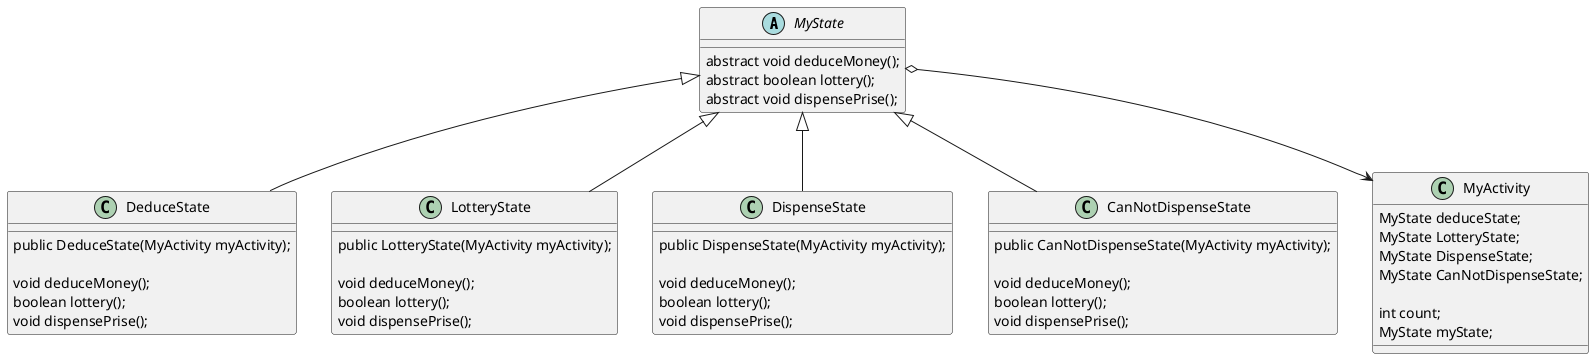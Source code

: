 @startuml

abstract class MyState{
    abstract void deduceMoney();
    abstract boolean lottery();
    abstract void dispensePrise();
}

class DeduceState extends MyState{
    public DeduceState(MyActivity myActivity);

    void deduceMoney();
    boolean lottery();
    void dispensePrise();

}

class LotteryState extends MyState{
    public LotteryState(MyActivity myActivity);

    void deduceMoney();
    boolean lottery();
    void dispensePrise();

}

class DispenseState extends MyState{
    public DispenseState(MyActivity myActivity);

    void deduceMoney();
    boolean lottery();
    void dispensePrise();

}

class CanNotDispenseState extends MyState{
    public CanNotDispenseState(MyActivity myActivity);

    void deduceMoney();
    boolean lottery();
    void dispensePrise();
}

class MyActivity{
    MyState deduceState;
    MyState LotteryState;
    MyState DispenseState;
    MyState CanNotDispenseState;

    int count;
    MyState myState;
}

MyState o--> MyActivity
@enduml